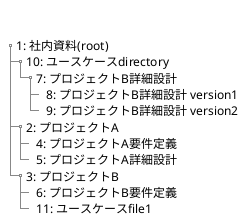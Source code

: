@startuml
title ディレクトリ構成図
skinparam TitleFontSize 0

salt

{
    {T
        + 1: 社内資料(root)
            ++ 10: ユースケースdirectory
                +++ 7: プロジェクトB詳細設計
                    ++++ 8: プロジェクトB詳細設計 version1
                    ++++ 9: プロジェクトB詳細設計 version2
            ++ 2: プロジェクトA
                +++ 4: プロジェクトA要件定義
                +++ 5: プロジェクトA詳細設計
            ++ 3: プロジェクトB
                +++ 6: プロジェクトB要件定義
                +++ 11: ユースケースfile1
    }
}

@enduml